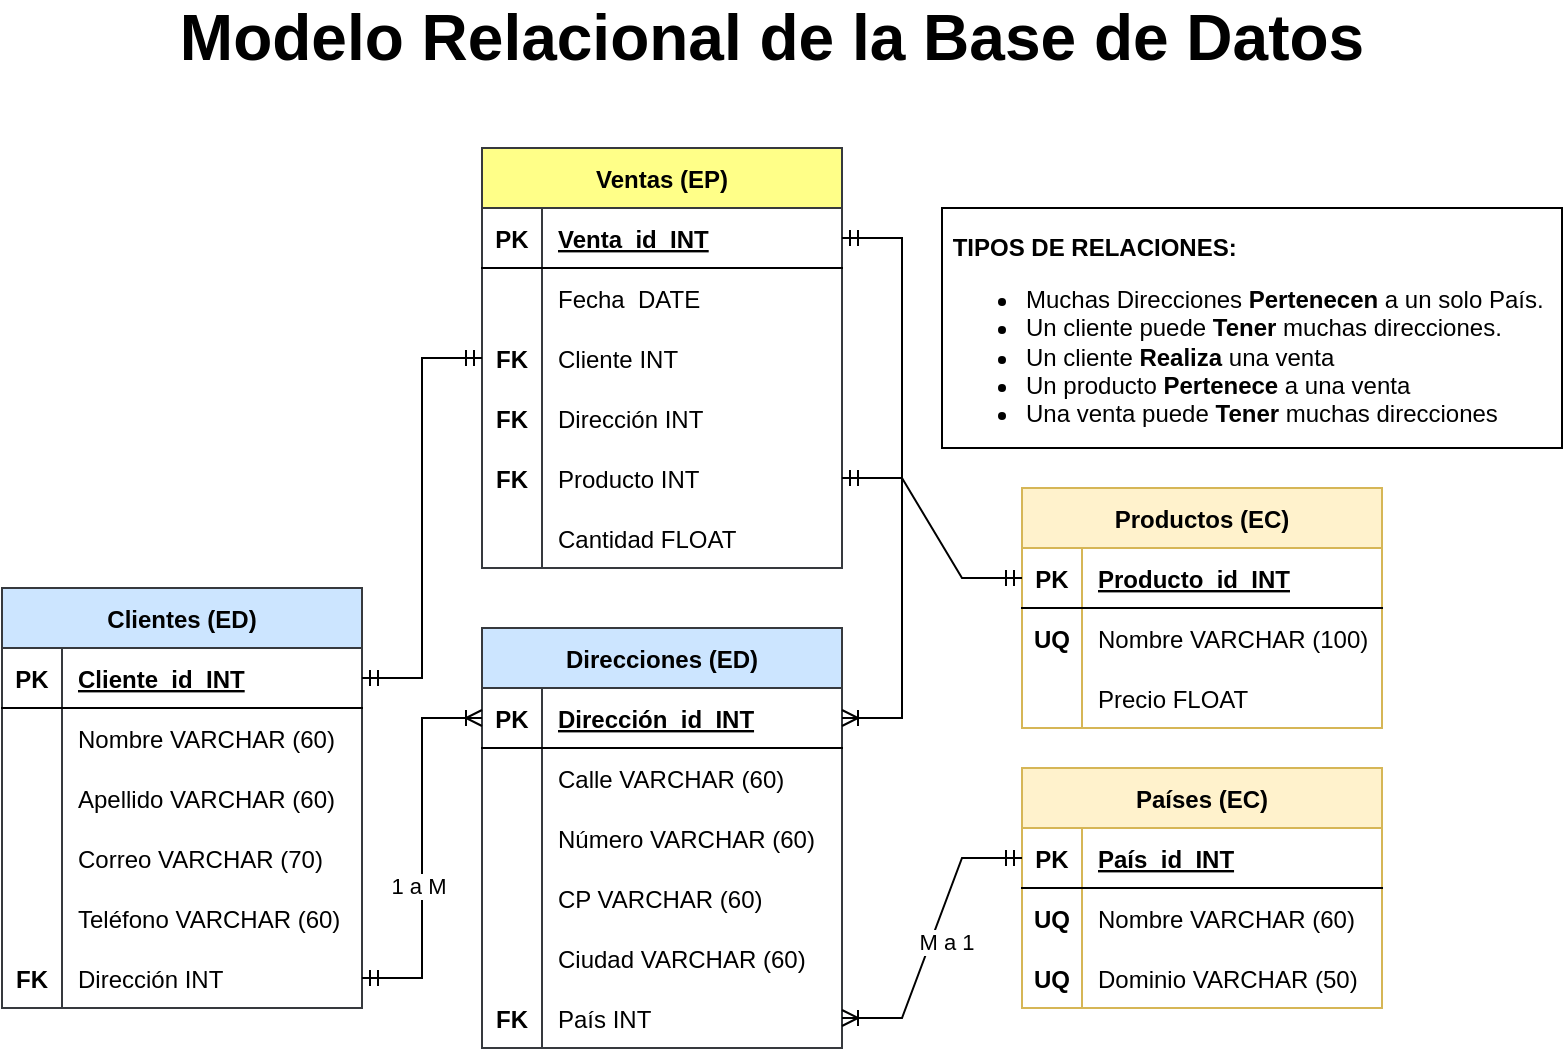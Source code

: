 <mxfile version="20.8.23" type="device"><diagram name="Página-1" id="lS4b08fr3DBlrv9EiIrD"><mxGraphModel dx="1432" dy="953" grid="0" gridSize="10" guides="1" tooltips="1" connect="1" arrows="1" fold="1" page="0" pageScale="1" pageWidth="850" pageHeight="1100" background="none" math="0" shadow="0"><root><mxCell id="0"/><mxCell id="1" parent="0"/><mxCell id="0MtV9OTp7wy6uag9yz7V-1" value="Ventas (EP)" style="shape=table;startSize=30;container=1;collapsible=1;childLayout=tableLayout;fixedRows=1;rowLines=0;fontStyle=1;align=center;resizeLast=1;fillColor=#ffff88;strokeColor=#36393d;" parent="1" vertex="1"><mxGeometry x="80" y="-80" width="180" height="210" as="geometry"/></mxCell><mxCell id="0MtV9OTp7wy6uag9yz7V-2" value="" style="shape=tableRow;horizontal=0;startSize=0;swimlaneHead=0;swimlaneBody=0;fillColor=none;collapsible=0;dropTarget=0;points=[[0,0.5],[1,0.5]];portConstraint=eastwest;top=0;left=0;right=0;bottom=1;" parent="0MtV9OTp7wy6uag9yz7V-1" vertex="1"><mxGeometry y="30" width="180" height="30" as="geometry"/></mxCell><mxCell id="0MtV9OTp7wy6uag9yz7V-3" value="PK" style="shape=partialRectangle;connectable=0;fillColor=none;top=0;left=0;bottom=0;right=0;fontStyle=1;overflow=hidden;" parent="0MtV9OTp7wy6uag9yz7V-2" vertex="1"><mxGeometry width="30" height="30" as="geometry"><mxRectangle width="30" height="30" as="alternateBounds"/></mxGeometry></mxCell><mxCell id="0MtV9OTp7wy6uag9yz7V-4" value="Venta_id  INT" style="shape=partialRectangle;connectable=0;fillColor=none;top=0;left=0;bottom=0;right=0;align=left;spacingLeft=6;fontStyle=5;overflow=hidden;" parent="0MtV9OTp7wy6uag9yz7V-2" vertex="1"><mxGeometry x="30" width="150" height="30" as="geometry"><mxRectangle width="150" height="30" as="alternateBounds"/></mxGeometry></mxCell><mxCell id="0MtV9OTp7wy6uag9yz7V-5" value="" style="shape=tableRow;horizontal=0;startSize=0;swimlaneHead=0;swimlaneBody=0;fillColor=none;collapsible=0;dropTarget=0;points=[[0,0.5],[1,0.5]];portConstraint=eastwest;top=0;left=0;right=0;bottom=0;" parent="0MtV9OTp7wy6uag9yz7V-1" vertex="1"><mxGeometry y="60" width="180" height="30" as="geometry"/></mxCell><mxCell id="0MtV9OTp7wy6uag9yz7V-6" value="" style="shape=partialRectangle;connectable=0;fillColor=none;top=0;left=0;bottom=0;right=0;editable=1;overflow=hidden;" parent="0MtV9OTp7wy6uag9yz7V-5" vertex="1"><mxGeometry width="30" height="30" as="geometry"><mxRectangle width="30" height="30" as="alternateBounds"/></mxGeometry></mxCell><mxCell id="0MtV9OTp7wy6uag9yz7V-7" value="Fecha  DATE" style="shape=partialRectangle;connectable=0;fillColor=none;top=0;left=0;bottom=0;right=0;align=left;spacingLeft=6;overflow=hidden;" parent="0MtV9OTp7wy6uag9yz7V-5" vertex="1"><mxGeometry x="30" width="150" height="30" as="geometry"><mxRectangle width="150" height="30" as="alternateBounds"/></mxGeometry></mxCell><mxCell id="0MtV9OTp7wy6uag9yz7V-85" value="" style="shape=tableRow;horizontal=0;startSize=0;swimlaneHead=0;swimlaneBody=0;fillColor=none;collapsible=0;dropTarget=0;points=[[0,0.5],[1,0.5]];portConstraint=eastwest;top=0;left=0;right=0;bottom=0;" parent="0MtV9OTp7wy6uag9yz7V-1" vertex="1"><mxGeometry y="90" width="180" height="30" as="geometry"/></mxCell><mxCell id="0MtV9OTp7wy6uag9yz7V-86" value="FK" style="shape=partialRectangle;connectable=0;fillColor=none;top=0;left=0;bottom=0;right=0;editable=1;overflow=hidden;fontStyle=1" parent="0MtV9OTp7wy6uag9yz7V-85" vertex="1"><mxGeometry width="30" height="30" as="geometry"><mxRectangle width="30" height="30" as="alternateBounds"/></mxGeometry></mxCell><mxCell id="0MtV9OTp7wy6uag9yz7V-87" value="Cliente INT" style="shape=partialRectangle;connectable=0;fillColor=none;top=0;left=0;bottom=0;right=0;align=left;spacingLeft=6;overflow=hidden;" parent="0MtV9OTp7wy6uag9yz7V-85" vertex="1"><mxGeometry x="30" width="150" height="30" as="geometry"><mxRectangle width="150" height="30" as="alternateBounds"/></mxGeometry></mxCell><mxCell id="0MtV9OTp7wy6uag9yz7V-88" value="" style="shape=tableRow;horizontal=0;startSize=0;swimlaneHead=0;swimlaneBody=0;fillColor=none;collapsible=0;dropTarget=0;points=[[0,0.5],[1,0.5]];portConstraint=eastwest;top=0;left=0;right=0;bottom=0;" parent="0MtV9OTp7wy6uag9yz7V-1" vertex="1"><mxGeometry y="120" width="180" height="30" as="geometry"/></mxCell><mxCell id="0MtV9OTp7wy6uag9yz7V-89" value="FK" style="shape=partialRectangle;connectable=0;fillColor=none;top=0;left=0;bottom=0;right=0;editable=1;overflow=hidden;fontStyle=1" parent="0MtV9OTp7wy6uag9yz7V-88" vertex="1"><mxGeometry width="30" height="30" as="geometry"><mxRectangle width="30" height="30" as="alternateBounds"/></mxGeometry></mxCell><mxCell id="0MtV9OTp7wy6uag9yz7V-90" value="Dirección INT" style="shape=partialRectangle;connectable=0;fillColor=none;top=0;left=0;bottom=0;right=0;align=left;spacingLeft=6;overflow=hidden;" parent="0MtV9OTp7wy6uag9yz7V-88" vertex="1"><mxGeometry x="30" width="150" height="30" as="geometry"><mxRectangle width="150" height="30" as="alternateBounds"/></mxGeometry></mxCell><mxCell id="0MtV9OTp7wy6uag9yz7V-91" value="" style="shape=tableRow;horizontal=0;startSize=0;swimlaneHead=0;swimlaneBody=0;fillColor=none;collapsible=0;dropTarget=0;points=[[0,0.5],[1,0.5]];portConstraint=eastwest;top=0;left=0;right=0;bottom=0;" parent="0MtV9OTp7wy6uag9yz7V-1" vertex="1"><mxGeometry y="150" width="180" height="30" as="geometry"/></mxCell><mxCell id="0MtV9OTp7wy6uag9yz7V-92" value="FK" style="shape=partialRectangle;connectable=0;fillColor=none;top=0;left=0;bottom=0;right=0;editable=1;overflow=hidden;fontStyle=1" parent="0MtV9OTp7wy6uag9yz7V-91" vertex="1"><mxGeometry width="30" height="30" as="geometry"><mxRectangle width="30" height="30" as="alternateBounds"/></mxGeometry></mxCell><mxCell id="0MtV9OTp7wy6uag9yz7V-93" value="Producto INT" style="shape=partialRectangle;connectable=0;fillColor=none;top=0;left=0;bottom=0;right=0;align=left;spacingLeft=6;overflow=hidden;" parent="0MtV9OTp7wy6uag9yz7V-91" vertex="1"><mxGeometry x="30" width="150" height="30" as="geometry"><mxRectangle width="150" height="30" as="alternateBounds"/></mxGeometry></mxCell><mxCell id="0MtV9OTp7wy6uag9yz7V-94" value="" style="shape=tableRow;horizontal=0;startSize=0;swimlaneHead=0;swimlaneBody=0;fillColor=none;collapsible=0;dropTarget=0;points=[[0,0.5],[1,0.5]];portConstraint=eastwest;top=0;left=0;right=0;bottom=0;" parent="0MtV9OTp7wy6uag9yz7V-1" vertex="1"><mxGeometry y="180" width="180" height="30" as="geometry"/></mxCell><mxCell id="0MtV9OTp7wy6uag9yz7V-95" value="" style="shape=partialRectangle;connectable=0;fillColor=none;top=0;left=0;bottom=0;right=0;editable=1;overflow=hidden;" parent="0MtV9OTp7wy6uag9yz7V-94" vertex="1"><mxGeometry width="30" height="30" as="geometry"><mxRectangle width="30" height="30" as="alternateBounds"/></mxGeometry></mxCell><mxCell id="0MtV9OTp7wy6uag9yz7V-96" value="Cantidad FLOAT" style="shape=partialRectangle;connectable=0;fillColor=none;top=0;left=0;bottom=0;right=0;align=left;spacingLeft=6;overflow=hidden;" parent="0MtV9OTp7wy6uag9yz7V-94" vertex="1"><mxGeometry x="30" width="150" height="30" as="geometry"><mxRectangle width="150" height="30" as="alternateBounds"/></mxGeometry></mxCell><mxCell id="0MtV9OTp7wy6uag9yz7V-14" value="Productos (EC)" style="shape=table;startSize=30;container=1;collapsible=1;childLayout=tableLayout;fixedRows=1;rowLines=0;fontStyle=1;align=center;resizeLast=1;fillColor=#fff2cc;strokeColor=#d6b656;" parent="1" vertex="1"><mxGeometry x="350" y="90" width="180" height="120" as="geometry"/></mxCell><mxCell id="0MtV9OTp7wy6uag9yz7V-15" value="" style="shape=tableRow;horizontal=0;startSize=0;swimlaneHead=0;swimlaneBody=0;fillColor=none;collapsible=0;dropTarget=0;points=[[0,0.5],[1,0.5]];portConstraint=eastwest;top=0;left=0;right=0;bottom=1;" parent="0MtV9OTp7wy6uag9yz7V-14" vertex="1"><mxGeometry y="30" width="180" height="30" as="geometry"/></mxCell><mxCell id="0MtV9OTp7wy6uag9yz7V-16" value="PK" style="shape=partialRectangle;connectable=0;fillColor=none;top=0;left=0;bottom=0;right=0;fontStyle=1;overflow=hidden;" parent="0MtV9OTp7wy6uag9yz7V-15" vertex="1"><mxGeometry width="30" height="30" as="geometry"><mxRectangle width="30" height="30" as="alternateBounds"/></mxGeometry></mxCell><mxCell id="0MtV9OTp7wy6uag9yz7V-17" value="Producto_id  INT" style="shape=partialRectangle;connectable=0;fillColor=none;top=0;left=0;bottom=0;right=0;align=left;spacingLeft=6;fontStyle=5;overflow=hidden;" parent="0MtV9OTp7wy6uag9yz7V-15" vertex="1"><mxGeometry x="30" width="150" height="30" as="geometry"><mxRectangle width="150" height="30" as="alternateBounds"/></mxGeometry></mxCell><mxCell id="0MtV9OTp7wy6uag9yz7V-18" value="" style="shape=tableRow;horizontal=0;startSize=0;swimlaneHead=0;swimlaneBody=0;fillColor=none;collapsible=0;dropTarget=0;points=[[0,0.5],[1,0.5]];portConstraint=eastwest;top=0;left=0;right=0;bottom=0;" parent="0MtV9OTp7wy6uag9yz7V-14" vertex="1"><mxGeometry y="60" width="180" height="30" as="geometry"/></mxCell><mxCell id="0MtV9OTp7wy6uag9yz7V-19" value="UQ" style="shape=partialRectangle;connectable=0;fillColor=none;top=0;left=0;bottom=0;right=0;editable=1;overflow=hidden;fontStyle=1" parent="0MtV9OTp7wy6uag9yz7V-18" vertex="1"><mxGeometry width="30" height="30" as="geometry"><mxRectangle width="30" height="30" as="alternateBounds"/></mxGeometry></mxCell><mxCell id="0MtV9OTp7wy6uag9yz7V-20" value="Nombre VARCHAR (100)" style="shape=partialRectangle;connectable=0;fillColor=none;top=0;left=0;bottom=0;right=0;align=left;spacingLeft=6;overflow=hidden;" parent="0MtV9OTp7wy6uag9yz7V-18" vertex="1"><mxGeometry x="30" width="150" height="30" as="geometry"><mxRectangle width="150" height="30" as="alternateBounds"/></mxGeometry></mxCell><mxCell id="0MtV9OTp7wy6uag9yz7V-21" value="" style="shape=tableRow;horizontal=0;startSize=0;swimlaneHead=0;swimlaneBody=0;fillColor=none;collapsible=0;dropTarget=0;points=[[0,0.5],[1,0.5]];portConstraint=eastwest;top=0;left=0;right=0;bottom=0;" parent="0MtV9OTp7wy6uag9yz7V-14" vertex="1"><mxGeometry y="90" width="180" height="30" as="geometry"/></mxCell><mxCell id="0MtV9OTp7wy6uag9yz7V-22" value="" style="shape=partialRectangle;connectable=0;fillColor=none;top=0;left=0;bottom=0;right=0;editable=1;overflow=hidden;" parent="0MtV9OTp7wy6uag9yz7V-21" vertex="1"><mxGeometry width="30" height="30" as="geometry"><mxRectangle width="30" height="30" as="alternateBounds"/></mxGeometry></mxCell><mxCell id="0MtV9OTp7wy6uag9yz7V-23" value="Precio FLOAT" style="shape=partialRectangle;connectable=0;fillColor=none;top=0;left=0;bottom=0;right=0;align=left;spacingLeft=6;overflow=hidden;" parent="0MtV9OTp7wy6uag9yz7V-21" vertex="1"><mxGeometry x="30" width="150" height="30" as="geometry"><mxRectangle width="150" height="30" as="alternateBounds"/></mxGeometry></mxCell><mxCell id="0MtV9OTp7wy6uag9yz7V-27" value="Clientes (ED)" style="shape=table;startSize=30;container=1;collapsible=1;childLayout=tableLayout;fixedRows=1;rowLines=0;fontStyle=1;align=center;resizeLast=1;fillColor=#cce5ff;strokeColor=#36393d;" parent="1" vertex="1"><mxGeometry x="-160" y="140" width="180" height="210" as="geometry"/></mxCell><mxCell id="0MtV9OTp7wy6uag9yz7V-28" value="" style="shape=tableRow;horizontal=0;startSize=0;swimlaneHead=0;swimlaneBody=0;fillColor=none;collapsible=0;dropTarget=0;points=[[0,0.5],[1,0.5]];portConstraint=eastwest;top=0;left=0;right=0;bottom=1;" parent="0MtV9OTp7wy6uag9yz7V-27" vertex="1"><mxGeometry y="30" width="180" height="30" as="geometry"/></mxCell><mxCell id="0MtV9OTp7wy6uag9yz7V-29" value="PK" style="shape=partialRectangle;connectable=0;fillColor=none;top=0;left=0;bottom=0;right=0;fontStyle=1;overflow=hidden;" parent="0MtV9OTp7wy6uag9yz7V-28" vertex="1"><mxGeometry width="30" height="30" as="geometry"><mxRectangle width="30" height="30" as="alternateBounds"/></mxGeometry></mxCell><mxCell id="0MtV9OTp7wy6uag9yz7V-30" value="Cliente_id  INT" style="shape=partialRectangle;connectable=0;fillColor=none;top=0;left=0;bottom=0;right=0;align=left;spacingLeft=6;fontStyle=5;overflow=hidden;" parent="0MtV9OTp7wy6uag9yz7V-28" vertex="1"><mxGeometry x="30" width="150" height="30" as="geometry"><mxRectangle width="150" height="30" as="alternateBounds"/></mxGeometry></mxCell><mxCell id="0MtV9OTp7wy6uag9yz7V-31" value="" style="shape=tableRow;horizontal=0;startSize=0;swimlaneHead=0;swimlaneBody=0;fillColor=none;collapsible=0;dropTarget=0;points=[[0,0.5],[1,0.5]];portConstraint=eastwest;top=0;left=0;right=0;bottom=0;" parent="0MtV9OTp7wy6uag9yz7V-27" vertex="1"><mxGeometry y="60" width="180" height="30" as="geometry"/></mxCell><mxCell id="0MtV9OTp7wy6uag9yz7V-32" value="" style="shape=partialRectangle;connectable=0;fillColor=none;top=0;left=0;bottom=0;right=0;editable=1;overflow=hidden;" parent="0MtV9OTp7wy6uag9yz7V-31" vertex="1"><mxGeometry width="30" height="30" as="geometry"><mxRectangle width="30" height="30" as="alternateBounds"/></mxGeometry></mxCell><mxCell id="0MtV9OTp7wy6uag9yz7V-33" value="Nombre VARCHAR (60)" style="shape=partialRectangle;connectable=0;fillColor=none;top=0;left=0;bottom=0;right=0;align=left;spacingLeft=6;overflow=hidden;" parent="0MtV9OTp7wy6uag9yz7V-31" vertex="1"><mxGeometry x="30" width="150" height="30" as="geometry"><mxRectangle width="150" height="30" as="alternateBounds"/></mxGeometry></mxCell><mxCell id="0MtV9OTp7wy6uag9yz7V-34" value="" style="shape=tableRow;horizontal=0;startSize=0;swimlaneHead=0;swimlaneBody=0;fillColor=none;collapsible=0;dropTarget=0;points=[[0,0.5],[1,0.5]];portConstraint=eastwest;top=0;left=0;right=0;bottom=0;" parent="0MtV9OTp7wy6uag9yz7V-27" vertex="1"><mxGeometry y="90" width="180" height="30" as="geometry"/></mxCell><mxCell id="0MtV9OTp7wy6uag9yz7V-35" value="" style="shape=partialRectangle;connectable=0;fillColor=none;top=0;left=0;bottom=0;right=0;editable=1;overflow=hidden;" parent="0MtV9OTp7wy6uag9yz7V-34" vertex="1"><mxGeometry width="30" height="30" as="geometry"><mxRectangle width="30" height="30" as="alternateBounds"/></mxGeometry></mxCell><mxCell id="0MtV9OTp7wy6uag9yz7V-36" value="Apellido VARCHAR (60)" style="shape=partialRectangle;connectable=0;fillColor=none;top=0;left=0;bottom=0;right=0;align=left;spacingLeft=6;overflow=hidden;" parent="0MtV9OTp7wy6uag9yz7V-34" vertex="1"><mxGeometry x="30" width="150" height="30" as="geometry"><mxRectangle width="150" height="30" as="alternateBounds"/></mxGeometry></mxCell><mxCell id="0MtV9OTp7wy6uag9yz7V-37" value="" style="shape=tableRow;horizontal=0;startSize=0;swimlaneHead=0;swimlaneBody=0;fillColor=none;collapsible=0;dropTarget=0;points=[[0,0.5],[1,0.5]];portConstraint=eastwest;top=0;left=0;right=0;bottom=0;" parent="0MtV9OTp7wy6uag9yz7V-27" vertex="1"><mxGeometry y="120" width="180" height="30" as="geometry"/></mxCell><mxCell id="0MtV9OTp7wy6uag9yz7V-38" value="" style="shape=partialRectangle;connectable=0;fillColor=none;top=0;left=0;bottom=0;right=0;editable=1;overflow=hidden;fontStyle=1" parent="0MtV9OTp7wy6uag9yz7V-37" vertex="1"><mxGeometry width="30" height="30" as="geometry"><mxRectangle width="30" height="30" as="alternateBounds"/></mxGeometry></mxCell><mxCell id="0MtV9OTp7wy6uag9yz7V-39" value="Correo VARCHAR (70)" style="shape=partialRectangle;connectable=0;fillColor=none;top=0;left=0;bottom=0;right=0;align=left;spacingLeft=6;overflow=hidden;" parent="0MtV9OTp7wy6uag9yz7V-37" vertex="1"><mxGeometry x="30" width="150" height="30" as="geometry"><mxRectangle width="150" height="30" as="alternateBounds"/></mxGeometry></mxCell><mxCell id="0MtV9OTp7wy6uag9yz7V-67" value="" style="shape=tableRow;horizontal=0;startSize=0;swimlaneHead=0;swimlaneBody=0;fillColor=none;collapsible=0;dropTarget=0;points=[[0,0.5],[1,0.5]];portConstraint=eastwest;top=0;left=0;right=0;bottom=0;" parent="0MtV9OTp7wy6uag9yz7V-27" vertex="1"><mxGeometry y="150" width="180" height="30" as="geometry"/></mxCell><mxCell id="0MtV9OTp7wy6uag9yz7V-68" value="" style="shape=partialRectangle;connectable=0;fillColor=none;top=0;left=0;bottom=0;right=0;editable=1;overflow=hidden;" parent="0MtV9OTp7wy6uag9yz7V-67" vertex="1"><mxGeometry width="30" height="30" as="geometry"><mxRectangle width="30" height="30" as="alternateBounds"/></mxGeometry></mxCell><mxCell id="0MtV9OTp7wy6uag9yz7V-69" value="Teléfono VARCHAR (60)" style="shape=partialRectangle;connectable=0;fillColor=none;top=0;left=0;bottom=0;right=0;align=left;spacingLeft=6;overflow=hidden;" parent="0MtV9OTp7wy6uag9yz7V-67" vertex="1"><mxGeometry x="30" width="150" height="30" as="geometry"><mxRectangle width="150" height="30" as="alternateBounds"/></mxGeometry></mxCell><mxCell id="0MtV9OTp7wy6uag9yz7V-70" value="" style="shape=tableRow;horizontal=0;startSize=0;swimlaneHead=0;swimlaneBody=0;fillColor=none;collapsible=0;dropTarget=0;points=[[0,0.5],[1,0.5]];portConstraint=eastwest;top=0;left=0;right=0;bottom=0;" parent="0MtV9OTp7wy6uag9yz7V-27" vertex="1"><mxGeometry y="180" width="180" height="30" as="geometry"/></mxCell><mxCell id="0MtV9OTp7wy6uag9yz7V-71" value="FK" style="shape=partialRectangle;connectable=0;fillColor=none;top=0;left=0;bottom=0;right=0;editable=1;overflow=hidden;fontStyle=1" parent="0MtV9OTp7wy6uag9yz7V-70" vertex="1"><mxGeometry width="30" height="30" as="geometry"><mxRectangle width="30" height="30" as="alternateBounds"/></mxGeometry></mxCell><mxCell id="0MtV9OTp7wy6uag9yz7V-72" value="Dirección INT" style="shape=partialRectangle;connectable=0;fillColor=none;top=0;left=0;bottom=0;right=0;align=left;spacingLeft=6;overflow=hidden;" parent="0MtV9OTp7wy6uag9yz7V-70" vertex="1"><mxGeometry x="30" width="150" height="30" as="geometry"><mxRectangle width="150" height="30" as="alternateBounds"/></mxGeometry></mxCell><mxCell id="0MtV9OTp7wy6uag9yz7V-40" value="Direcciones (ED)" style="shape=table;startSize=30;container=1;collapsible=1;childLayout=tableLayout;fixedRows=1;rowLines=0;fontStyle=1;align=center;resizeLast=1;fillColor=#cce5ff;strokeColor=#36393d;" parent="1" vertex="1"><mxGeometry x="80" y="160" width="180" height="210" as="geometry"/></mxCell><mxCell id="0MtV9OTp7wy6uag9yz7V-41" value="" style="shape=tableRow;horizontal=0;startSize=0;swimlaneHead=0;swimlaneBody=0;fillColor=none;collapsible=0;dropTarget=0;points=[[0,0.5],[1,0.5]];portConstraint=eastwest;top=0;left=0;right=0;bottom=1;" parent="0MtV9OTp7wy6uag9yz7V-40" vertex="1"><mxGeometry y="30" width="180" height="30" as="geometry"/></mxCell><mxCell id="0MtV9OTp7wy6uag9yz7V-42" value="PK" style="shape=partialRectangle;connectable=0;fillColor=none;top=0;left=0;bottom=0;right=0;fontStyle=1;overflow=hidden;" parent="0MtV9OTp7wy6uag9yz7V-41" vertex="1"><mxGeometry width="30" height="30" as="geometry"><mxRectangle width="30" height="30" as="alternateBounds"/></mxGeometry></mxCell><mxCell id="0MtV9OTp7wy6uag9yz7V-43" value="Dirección_id  INT" style="shape=partialRectangle;connectable=0;fillColor=none;top=0;left=0;bottom=0;right=0;align=left;spacingLeft=6;fontStyle=5;overflow=hidden;" parent="0MtV9OTp7wy6uag9yz7V-41" vertex="1"><mxGeometry x="30" width="150" height="30" as="geometry"><mxRectangle width="150" height="30" as="alternateBounds"/></mxGeometry></mxCell><mxCell id="0MtV9OTp7wy6uag9yz7V-44" value="" style="shape=tableRow;horizontal=0;startSize=0;swimlaneHead=0;swimlaneBody=0;fillColor=none;collapsible=0;dropTarget=0;points=[[0,0.5],[1,0.5]];portConstraint=eastwest;top=0;left=0;right=0;bottom=0;" parent="0MtV9OTp7wy6uag9yz7V-40" vertex="1"><mxGeometry y="60" width="180" height="30" as="geometry"/></mxCell><mxCell id="0MtV9OTp7wy6uag9yz7V-45" value="" style="shape=partialRectangle;connectable=0;fillColor=none;top=0;left=0;bottom=0;right=0;editable=1;overflow=hidden;" parent="0MtV9OTp7wy6uag9yz7V-44" vertex="1"><mxGeometry width="30" height="30" as="geometry"><mxRectangle width="30" height="30" as="alternateBounds"/></mxGeometry></mxCell><mxCell id="0MtV9OTp7wy6uag9yz7V-46" value="Calle VARCHAR (60)" style="shape=partialRectangle;connectable=0;fillColor=none;top=0;left=0;bottom=0;right=0;align=left;spacingLeft=6;overflow=hidden;" parent="0MtV9OTp7wy6uag9yz7V-44" vertex="1"><mxGeometry x="30" width="150" height="30" as="geometry"><mxRectangle width="150" height="30" as="alternateBounds"/></mxGeometry></mxCell><mxCell id="0MtV9OTp7wy6uag9yz7V-47" value="" style="shape=tableRow;horizontal=0;startSize=0;swimlaneHead=0;swimlaneBody=0;fillColor=none;collapsible=0;dropTarget=0;points=[[0,0.5],[1,0.5]];portConstraint=eastwest;top=0;left=0;right=0;bottom=0;" parent="0MtV9OTp7wy6uag9yz7V-40" vertex="1"><mxGeometry y="90" width="180" height="30" as="geometry"/></mxCell><mxCell id="0MtV9OTp7wy6uag9yz7V-48" value="" style="shape=partialRectangle;connectable=0;fillColor=none;top=0;left=0;bottom=0;right=0;editable=1;overflow=hidden;" parent="0MtV9OTp7wy6uag9yz7V-47" vertex="1"><mxGeometry width="30" height="30" as="geometry"><mxRectangle width="30" height="30" as="alternateBounds"/></mxGeometry></mxCell><mxCell id="0MtV9OTp7wy6uag9yz7V-49" value="Número VARCHAR (60)" style="shape=partialRectangle;connectable=0;fillColor=none;top=0;left=0;bottom=0;right=0;align=left;spacingLeft=6;overflow=hidden;" parent="0MtV9OTp7wy6uag9yz7V-47" vertex="1"><mxGeometry x="30" width="150" height="30" as="geometry"><mxRectangle width="150" height="30" as="alternateBounds"/></mxGeometry></mxCell><mxCell id="0MtV9OTp7wy6uag9yz7V-50" value="" style="shape=tableRow;horizontal=0;startSize=0;swimlaneHead=0;swimlaneBody=0;fillColor=none;collapsible=0;dropTarget=0;points=[[0,0.5],[1,0.5]];portConstraint=eastwest;top=0;left=0;right=0;bottom=0;" parent="0MtV9OTp7wy6uag9yz7V-40" vertex="1"><mxGeometry y="120" width="180" height="30" as="geometry"/></mxCell><mxCell id="0MtV9OTp7wy6uag9yz7V-51" value="" style="shape=partialRectangle;connectable=0;fillColor=none;top=0;left=0;bottom=0;right=0;editable=1;overflow=hidden;" parent="0MtV9OTp7wy6uag9yz7V-50" vertex="1"><mxGeometry width="30" height="30" as="geometry"><mxRectangle width="30" height="30" as="alternateBounds"/></mxGeometry></mxCell><mxCell id="0MtV9OTp7wy6uag9yz7V-52" value="CP VARCHAR (60)" style="shape=partialRectangle;connectable=0;fillColor=none;top=0;left=0;bottom=0;right=0;align=left;spacingLeft=6;overflow=hidden;" parent="0MtV9OTp7wy6uag9yz7V-50" vertex="1"><mxGeometry x="30" width="150" height="30" as="geometry"><mxRectangle width="150" height="30" as="alternateBounds"/></mxGeometry></mxCell><mxCell id="0MtV9OTp7wy6uag9yz7V-73" value="" style="shape=tableRow;horizontal=0;startSize=0;swimlaneHead=0;swimlaneBody=0;fillColor=none;collapsible=0;dropTarget=0;points=[[0,0.5],[1,0.5]];portConstraint=eastwest;top=0;left=0;right=0;bottom=0;" parent="0MtV9OTp7wy6uag9yz7V-40" vertex="1"><mxGeometry y="150" width="180" height="30" as="geometry"/></mxCell><mxCell id="0MtV9OTp7wy6uag9yz7V-74" value="" style="shape=partialRectangle;connectable=0;fillColor=none;top=0;left=0;bottom=0;right=0;editable=1;overflow=hidden;" parent="0MtV9OTp7wy6uag9yz7V-73" vertex="1"><mxGeometry width="30" height="30" as="geometry"><mxRectangle width="30" height="30" as="alternateBounds"/></mxGeometry></mxCell><mxCell id="0MtV9OTp7wy6uag9yz7V-75" value="Ciudad VARCHAR (60)" style="shape=partialRectangle;connectable=0;fillColor=none;top=0;left=0;bottom=0;right=0;align=left;spacingLeft=6;overflow=hidden;" parent="0MtV9OTp7wy6uag9yz7V-73" vertex="1"><mxGeometry x="30" width="150" height="30" as="geometry"><mxRectangle width="150" height="30" as="alternateBounds"/></mxGeometry></mxCell><mxCell id="0MtV9OTp7wy6uag9yz7V-76" value="" style="shape=tableRow;horizontal=0;startSize=0;swimlaneHead=0;swimlaneBody=0;fillColor=none;collapsible=0;dropTarget=0;points=[[0,0.5],[1,0.5]];portConstraint=eastwest;top=0;left=0;right=0;bottom=0;" parent="0MtV9OTp7wy6uag9yz7V-40" vertex="1"><mxGeometry y="180" width="180" height="30" as="geometry"/></mxCell><mxCell id="0MtV9OTp7wy6uag9yz7V-77" value="FK" style="shape=partialRectangle;connectable=0;fillColor=none;top=0;left=0;bottom=0;right=0;editable=1;overflow=hidden;fontStyle=1" parent="0MtV9OTp7wy6uag9yz7V-76" vertex="1"><mxGeometry width="30" height="30" as="geometry"><mxRectangle width="30" height="30" as="alternateBounds"/></mxGeometry></mxCell><mxCell id="0MtV9OTp7wy6uag9yz7V-78" value="País INT" style="shape=partialRectangle;connectable=0;fillColor=none;top=0;left=0;bottom=0;right=0;align=left;spacingLeft=6;overflow=hidden;" parent="0MtV9OTp7wy6uag9yz7V-76" vertex="1"><mxGeometry x="30" width="150" height="30" as="geometry"><mxRectangle width="150" height="30" as="alternateBounds"/></mxGeometry></mxCell><mxCell id="0MtV9OTp7wy6uag9yz7V-53" value="Países (EC)" style="shape=table;startSize=30;container=1;collapsible=1;childLayout=tableLayout;fixedRows=1;rowLines=0;fontStyle=1;align=center;resizeLast=1;fillColor=#fff2cc;strokeColor=#d6b656;" parent="1" vertex="1"><mxGeometry x="350" y="230" width="180" height="120" as="geometry"/></mxCell><mxCell id="0MtV9OTp7wy6uag9yz7V-54" value="" style="shape=tableRow;horizontal=0;startSize=0;swimlaneHead=0;swimlaneBody=0;fillColor=none;collapsible=0;dropTarget=0;points=[[0,0.5],[1,0.5]];portConstraint=eastwest;top=0;left=0;right=0;bottom=1;" parent="0MtV9OTp7wy6uag9yz7V-53" vertex="1"><mxGeometry y="30" width="180" height="30" as="geometry"/></mxCell><mxCell id="0MtV9OTp7wy6uag9yz7V-55" value="PK" style="shape=partialRectangle;connectable=0;fillColor=none;top=0;left=0;bottom=0;right=0;fontStyle=1;overflow=hidden;" parent="0MtV9OTp7wy6uag9yz7V-54" vertex="1"><mxGeometry width="30" height="30" as="geometry"><mxRectangle width="30" height="30" as="alternateBounds"/></mxGeometry></mxCell><mxCell id="0MtV9OTp7wy6uag9yz7V-56" value="País_id  INT" style="shape=partialRectangle;connectable=0;fillColor=none;top=0;left=0;bottom=0;right=0;align=left;spacingLeft=6;fontStyle=5;overflow=hidden;" parent="0MtV9OTp7wy6uag9yz7V-54" vertex="1"><mxGeometry x="30" width="150" height="30" as="geometry"><mxRectangle width="150" height="30" as="alternateBounds"/></mxGeometry></mxCell><mxCell id="0MtV9OTp7wy6uag9yz7V-57" value="" style="shape=tableRow;horizontal=0;startSize=0;swimlaneHead=0;swimlaneBody=0;fillColor=none;collapsible=0;dropTarget=0;points=[[0,0.5],[1,0.5]];portConstraint=eastwest;top=0;left=0;right=0;bottom=0;" parent="0MtV9OTp7wy6uag9yz7V-53" vertex="1"><mxGeometry y="60" width="180" height="30" as="geometry"/></mxCell><mxCell id="0MtV9OTp7wy6uag9yz7V-58" value="UQ" style="shape=partialRectangle;connectable=0;fillColor=none;top=0;left=0;bottom=0;right=0;editable=1;overflow=hidden;fontStyle=1" parent="0MtV9OTp7wy6uag9yz7V-57" vertex="1"><mxGeometry width="30" height="30" as="geometry"><mxRectangle width="30" height="30" as="alternateBounds"/></mxGeometry></mxCell><mxCell id="0MtV9OTp7wy6uag9yz7V-59" value="Nombre VARCHAR (60)" style="shape=partialRectangle;connectable=0;fillColor=none;top=0;left=0;bottom=0;right=0;align=left;spacingLeft=6;overflow=hidden;" parent="0MtV9OTp7wy6uag9yz7V-57" vertex="1"><mxGeometry x="30" width="150" height="30" as="geometry"><mxRectangle width="150" height="30" as="alternateBounds"/></mxGeometry></mxCell><mxCell id="0MtV9OTp7wy6uag9yz7V-60" value="" style="shape=tableRow;horizontal=0;startSize=0;swimlaneHead=0;swimlaneBody=0;fillColor=none;collapsible=0;dropTarget=0;points=[[0,0.5],[1,0.5]];portConstraint=eastwest;top=0;left=0;right=0;bottom=0;" parent="0MtV9OTp7wy6uag9yz7V-53" vertex="1"><mxGeometry y="90" width="180" height="30" as="geometry"/></mxCell><mxCell id="0MtV9OTp7wy6uag9yz7V-61" value="UQ" style="shape=partialRectangle;connectable=0;fillColor=none;top=0;left=0;bottom=0;right=0;editable=1;overflow=hidden;fontStyle=1" parent="0MtV9OTp7wy6uag9yz7V-60" vertex="1"><mxGeometry width="30" height="30" as="geometry"><mxRectangle width="30" height="30" as="alternateBounds"/></mxGeometry></mxCell><mxCell id="0MtV9OTp7wy6uag9yz7V-62" value="Dominio VARCHAR (50)" style="shape=partialRectangle;connectable=0;fillColor=none;top=0;left=0;bottom=0;right=0;align=left;spacingLeft=6;overflow=hidden;" parent="0MtV9OTp7wy6uag9yz7V-60" vertex="1"><mxGeometry x="30" width="150" height="30" as="geometry"><mxRectangle width="150" height="30" as="alternateBounds"/></mxGeometry></mxCell><mxCell id="0MtV9OTp7wy6uag9yz7V-100" value="" style="edgeStyle=entityRelationEdgeStyle;fontSize=12;html=1;endArrow=ERoneToMany;startArrow=ERmandOne;rounded=0;exitX=0;exitY=0.5;exitDx=0;exitDy=0;entryX=1;entryY=0.5;entryDx=0;entryDy=0;" parent="1" source="0MtV9OTp7wy6uag9yz7V-54" target="0MtV9OTp7wy6uag9yz7V-76" edge="1"><mxGeometry width="100" height="100" relative="1" as="geometry"><mxPoint x="440" y="260" as="sourcePoint"/><mxPoint x="520" y="390" as="targetPoint"/></mxGeometry></mxCell><mxCell id="0MtV9OTp7wy6uag9yz7V-101" value="M a 1" style="edgeLabel;html=1;align=center;verticalAlign=middle;resizable=0;points=[];" parent="0MtV9OTp7wy6uag9yz7V-100" connectable="0" vertex="1"><mxGeometry x="0.161" y="-1" relative="1" as="geometry"><mxPoint x="12" y="-9" as="offset"/></mxGeometry></mxCell><mxCell id="0MtV9OTp7wy6uag9yz7V-102" value="&lt;div style=&quot;text-align: justify;&quot;&gt;&lt;span style=&quot;font-size: 12px;&quot;&gt;&lt;b&gt;&lt;br&gt;&lt;/b&gt;&lt;/span&gt;&lt;/div&gt;&lt;b&gt;&lt;div style=&quot;text-align: justify;&quot;&gt;&lt;b style=&quot;background-color: initial;&quot;&gt;&amp;nbsp;TIPOS DE RELACIONES:&lt;/b&gt;&lt;/div&gt;&lt;/b&gt;&lt;ul style=&quot;&quot;&gt;&lt;li style=&quot;text-align: justify;&quot;&gt;Muchas Direcciones &lt;b&gt;Pertenecen&lt;/b&gt;&amp;nbsp;a un solo País.&lt;/li&gt;&lt;li style=&quot;text-align: justify;&quot;&gt;Un cliente puede&amp;nbsp;&lt;b&gt;Tener&amp;nbsp;&lt;/b&gt;muchas direcciones.&lt;/li&gt;&lt;li style=&quot;text-align: justify;&quot;&gt;Un cliente &lt;b&gt;Realiza &lt;/b&gt;una venta&lt;/li&gt;&lt;li style=&quot;text-align: justify;&quot;&gt;Un producto &lt;b&gt;Pertenece &lt;/b&gt;a una venta&lt;/li&gt;&lt;li style=&quot;text-align: justify;&quot;&gt;Una venta puede &lt;b&gt;Tener &lt;/b&gt;muchas direcciones&lt;/li&gt;&lt;/ul&gt;" style="text;html=1;strokeColor=#000000;fillColor=#FFFFFF;align=left;verticalAlign=middle;whiteSpace=wrap;rounded=0;" parent="1" vertex="1"><mxGeometry x="310" y="-50" width="310" height="120" as="geometry"/></mxCell><mxCell id="0MtV9OTp7wy6uag9yz7V-104" value="" style="edgeStyle=entityRelationEdgeStyle;fontSize=12;html=1;endArrow=ERoneToMany;startArrow=ERmandOne;rounded=0;exitX=1;exitY=0.5;exitDx=0;exitDy=0;entryX=0;entryY=0.5;entryDx=0;entryDy=0;" parent="1" source="0MtV9OTp7wy6uag9yz7V-70" target="0MtV9OTp7wy6uag9yz7V-41" edge="1"><mxGeometry width="100" height="100" relative="1" as="geometry"><mxPoint x="100" y="220" as="sourcePoint"/><mxPoint x="200" y="120" as="targetPoint"/></mxGeometry></mxCell><mxCell id="0MtV9OTp7wy6uag9yz7V-105" value="1 a M" style="edgeLabel;html=1;align=center;verticalAlign=middle;resizable=0;points=[];" parent="0MtV9OTp7wy6uag9yz7V-104" connectable="0" vertex="1"><mxGeometry x="-0.201" y="2" relative="1" as="geometry"><mxPoint as="offset"/></mxGeometry></mxCell><mxCell id="0MtV9OTp7wy6uag9yz7V-110" value="" style="edgeStyle=entityRelationEdgeStyle;fontSize=12;html=1;endArrow=ERmandOne;startArrow=ERmandOne;rounded=0;entryX=0;entryY=0.5;entryDx=0;entryDy=0;exitX=1;exitY=0.5;exitDx=0;exitDy=0;" parent="1" source="0MtV9OTp7wy6uag9yz7V-28" target="0MtV9OTp7wy6uag9yz7V-85" edge="1"><mxGeometry width="100" height="100" relative="1" as="geometry"><mxPoint x="30" y="200" as="sourcePoint"/><mxPoint x="130" y="100" as="targetPoint"/></mxGeometry></mxCell><mxCell id="0MtV9OTp7wy6uag9yz7V-111" value="" style="edgeStyle=entityRelationEdgeStyle;fontSize=12;html=1;endArrow=ERmandOne;startArrow=ERmandOne;rounded=0;exitX=0;exitY=0.5;exitDx=0;exitDy=0;entryX=1;entryY=0.5;entryDx=0;entryDy=0;" parent="1" source="0MtV9OTp7wy6uag9yz7V-15" target="0MtV9OTp7wy6uag9yz7V-91" edge="1"><mxGeometry width="100" height="100" relative="1" as="geometry"><mxPoint y="-70" as="sourcePoint"/><mxPoint x="100" y="-170" as="targetPoint"/></mxGeometry></mxCell><mxCell id="0MtV9OTp7wy6uag9yz7V-113" value="" style="edgeStyle=entityRelationEdgeStyle;fontSize=12;html=1;endArrow=ERoneToMany;startArrow=ERmandOne;rounded=0;exitX=1;exitY=0.5;exitDx=0;exitDy=0;" parent="1" source="0MtV9OTp7wy6uag9yz7V-2" target="0MtV9OTp7wy6uag9yz7V-41" edge="1"><mxGeometry width="100" height="100" relative="1" as="geometry"><mxPoint x="300" y="110" as="sourcePoint"/><mxPoint x="400" y="10" as="targetPoint"/></mxGeometry></mxCell><mxCell id="5be_VGtM8kPUD4JxKtGH-1" value="Modelo Relacional de la Base de Datos" style="text;html=1;strokeColor=none;fillColor=none;align=center;verticalAlign=middle;whiteSpace=wrap;rounded=0;fontStyle=1;fontSize=32;" parent="1" vertex="1"><mxGeometry x="-160" y="-150" width="770" height="30" as="geometry"/></mxCell></root></mxGraphModel></diagram></mxfile>